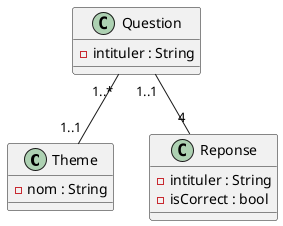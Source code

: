 @startuml

class Theme {

  - nom : String
}
class Question {
  - intituler : String
}
class Reponse {
  - intituler : String
  - isCorrect : bool
}
Question  "1..*" -- "1..1" Theme
Question "1..1" -- "4" Reponse
@enduml
